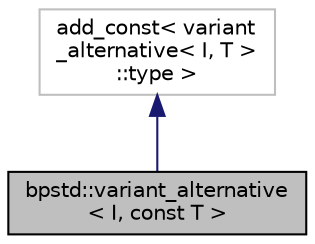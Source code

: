digraph "bpstd::variant_alternative&lt; I, const T &gt;"
{
 // LATEX_PDF_SIZE
  edge [fontname="Helvetica",fontsize="10",labelfontname="Helvetica",labelfontsize="10"];
  node [fontname="Helvetica",fontsize="10",shape=record];
  Node1 [label="bpstd::variant_alternative\l\< I, const T \>",height=0.2,width=0.4,color="black", fillcolor="grey75", style="filled", fontcolor="black",tooltip=" "];
  Node2 -> Node1 [dir="back",color="midnightblue",fontsize="10",style="solid",fontname="Helvetica"];
  Node2 [label="add_const\< variant\l_alternative\< I, T \>\l::type \>",height=0.2,width=0.4,color="grey75", fillcolor="white", style="filled",tooltip=" "];
}
